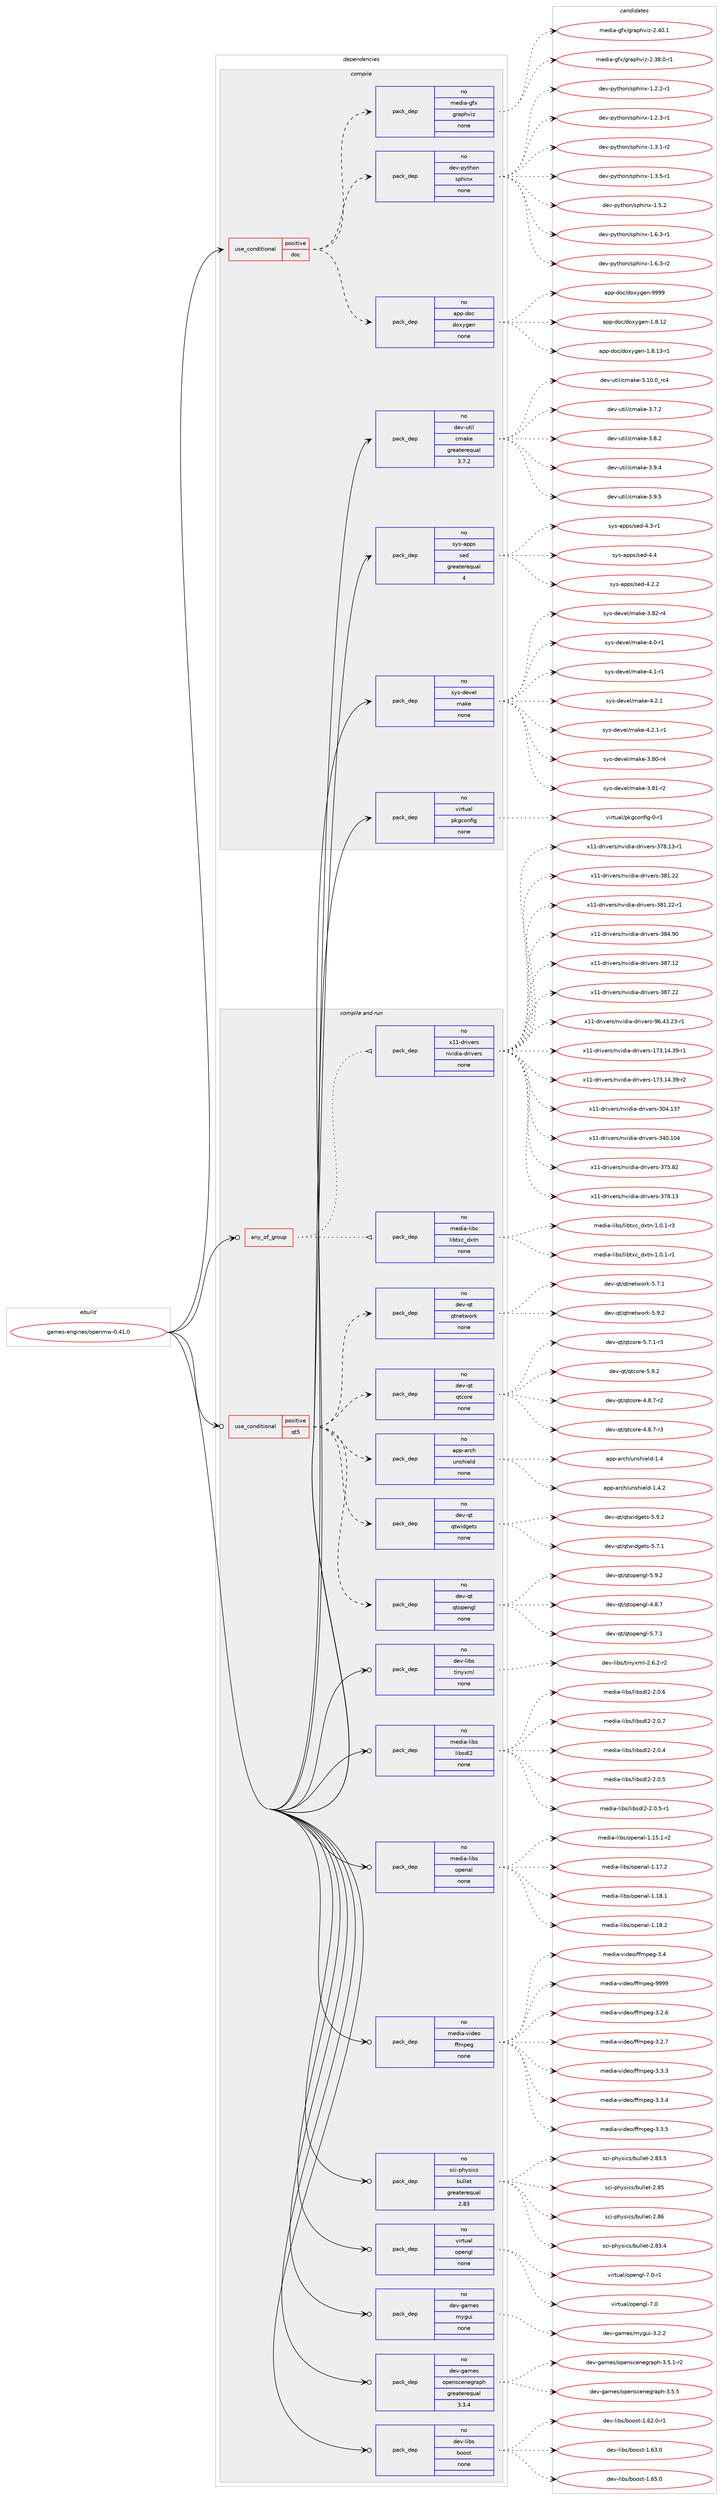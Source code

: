 digraph prolog {

# *************
# Graph options
# *************

newrank=true;
concentrate=true;
compound=true;
graph [rankdir=LR,fontname=Helvetica,fontsize=10,ranksep=1.5];#, ranksep=2.5, nodesep=0.2];
edge  [arrowhead=vee];
node  [fontname=Helvetica,fontsize=10];

# **********
# The ebuild
# **********

subgraph cluster_leftcol {
color=gray;
rank=same;
label=<<i>ebuild</i>>;
id [label="games-engines/openmw-0.41.0", color=red, width=4, href="../games-engines/openmw-0.41.0.svg"];
}

# ****************
# The dependencies
# ****************

subgraph cluster_midcol {
color=gray;
label=<<i>dependencies</i>>;
subgraph cluster_compile {
fillcolor="#eeeeee";
style=filled;
label=<<i>compile</i>>;
subgraph cond80165 {
dependency297575 [label=<<TABLE BORDER="0" CELLBORDER="1" CELLSPACING="0" CELLPADDING="4"><TR><TD ROWSPAN="3" CELLPADDING="10">use_conditional</TD></TR><TR><TD>positive</TD></TR><TR><TD>doc</TD></TR></TABLE>>, shape=none, color=red];
subgraph pack212924 {
dependency297576 [label=<<TABLE BORDER="0" CELLBORDER="1" CELLSPACING="0" CELLPADDING="4" WIDTH="220"><TR><TD ROWSPAN="6" CELLPADDING="30">pack_dep</TD></TR><TR><TD WIDTH="110">no</TD></TR><TR><TD>app-doc</TD></TR><TR><TD>doxygen</TD></TR><TR><TD>none</TD></TR><TR><TD></TD></TR></TABLE>>, shape=none, color=blue];
}
dependency297575:e -> dependency297576:w [weight=20,style="dashed",arrowhead="vee"];
subgraph pack212925 {
dependency297577 [label=<<TABLE BORDER="0" CELLBORDER="1" CELLSPACING="0" CELLPADDING="4" WIDTH="220"><TR><TD ROWSPAN="6" CELLPADDING="30">pack_dep</TD></TR><TR><TD WIDTH="110">no</TD></TR><TR><TD>dev-python</TD></TR><TR><TD>sphinx</TD></TR><TR><TD>none</TD></TR><TR><TD></TD></TR></TABLE>>, shape=none, color=blue];
}
dependency297575:e -> dependency297577:w [weight=20,style="dashed",arrowhead="vee"];
subgraph pack212926 {
dependency297578 [label=<<TABLE BORDER="0" CELLBORDER="1" CELLSPACING="0" CELLPADDING="4" WIDTH="220"><TR><TD ROWSPAN="6" CELLPADDING="30">pack_dep</TD></TR><TR><TD WIDTH="110">no</TD></TR><TR><TD>media-gfx</TD></TR><TR><TD>graphviz</TD></TR><TR><TD>none</TD></TR><TR><TD></TD></TR></TABLE>>, shape=none, color=blue];
}
dependency297575:e -> dependency297578:w [weight=20,style="dashed",arrowhead="vee"];
}
id:e -> dependency297575:w [weight=20,style="solid",arrowhead="vee"];
subgraph pack212927 {
dependency297579 [label=<<TABLE BORDER="0" CELLBORDER="1" CELLSPACING="0" CELLPADDING="4" WIDTH="220"><TR><TD ROWSPAN="6" CELLPADDING="30">pack_dep</TD></TR><TR><TD WIDTH="110">no</TD></TR><TR><TD>dev-util</TD></TR><TR><TD>cmake</TD></TR><TR><TD>greaterequal</TD></TR><TR><TD>3.7.2</TD></TR></TABLE>>, shape=none, color=blue];
}
id:e -> dependency297579:w [weight=20,style="solid",arrowhead="vee"];
subgraph pack212928 {
dependency297580 [label=<<TABLE BORDER="0" CELLBORDER="1" CELLSPACING="0" CELLPADDING="4" WIDTH="220"><TR><TD ROWSPAN="6" CELLPADDING="30">pack_dep</TD></TR><TR><TD WIDTH="110">no</TD></TR><TR><TD>sys-apps</TD></TR><TR><TD>sed</TD></TR><TR><TD>greaterequal</TD></TR><TR><TD>4</TD></TR></TABLE>>, shape=none, color=blue];
}
id:e -> dependency297580:w [weight=20,style="solid",arrowhead="vee"];
subgraph pack212929 {
dependency297581 [label=<<TABLE BORDER="0" CELLBORDER="1" CELLSPACING="0" CELLPADDING="4" WIDTH="220"><TR><TD ROWSPAN="6" CELLPADDING="30">pack_dep</TD></TR><TR><TD WIDTH="110">no</TD></TR><TR><TD>sys-devel</TD></TR><TR><TD>make</TD></TR><TR><TD>none</TD></TR><TR><TD></TD></TR></TABLE>>, shape=none, color=blue];
}
id:e -> dependency297581:w [weight=20,style="solid",arrowhead="vee"];
subgraph pack212930 {
dependency297582 [label=<<TABLE BORDER="0" CELLBORDER="1" CELLSPACING="0" CELLPADDING="4" WIDTH="220"><TR><TD ROWSPAN="6" CELLPADDING="30">pack_dep</TD></TR><TR><TD WIDTH="110">no</TD></TR><TR><TD>virtual</TD></TR><TR><TD>pkgconfig</TD></TR><TR><TD>none</TD></TR><TR><TD></TD></TR></TABLE>>, shape=none, color=blue];
}
id:e -> dependency297582:w [weight=20,style="solid",arrowhead="vee"];
}
subgraph cluster_compileandrun {
fillcolor="#eeeeee";
style=filled;
label=<<i>compile and run</i>>;
subgraph any4433 {
dependency297583 [label=<<TABLE BORDER="0" CELLBORDER="1" CELLSPACING="0" CELLPADDING="4"><TR><TD CELLPADDING="10">any_of_group</TD></TR></TABLE>>, shape=none, color=red];subgraph pack212931 {
dependency297584 [label=<<TABLE BORDER="0" CELLBORDER="1" CELLSPACING="0" CELLPADDING="4" WIDTH="220"><TR><TD ROWSPAN="6" CELLPADDING="30">pack_dep</TD></TR><TR><TD WIDTH="110">no</TD></TR><TR><TD>media-libs</TD></TR><TR><TD>libtxc_dxtn</TD></TR><TR><TD>none</TD></TR><TR><TD></TD></TR></TABLE>>, shape=none, color=blue];
}
dependency297583:e -> dependency297584:w [weight=20,style="dotted",arrowhead="oinv"];
subgraph pack212932 {
dependency297585 [label=<<TABLE BORDER="0" CELLBORDER="1" CELLSPACING="0" CELLPADDING="4" WIDTH="220"><TR><TD ROWSPAN="6" CELLPADDING="30">pack_dep</TD></TR><TR><TD WIDTH="110">no</TD></TR><TR><TD>x11-drivers</TD></TR><TR><TD>nvidia-drivers</TD></TR><TR><TD>none</TD></TR><TR><TD></TD></TR></TABLE>>, shape=none, color=blue];
}
dependency297583:e -> dependency297585:w [weight=20,style="dotted",arrowhead="oinv"];
}
id:e -> dependency297583:w [weight=20,style="solid",arrowhead="odotvee"];
subgraph cond80166 {
dependency297586 [label=<<TABLE BORDER="0" CELLBORDER="1" CELLSPACING="0" CELLPADDING="4"><TR><TD ROWSPAN="3" CELLPADDING="10">use_conditional</TD></TR><TR><TD>positive</TD></TR><TR><TD>qt5</TD></TR></TABLE>>, shape=none, color=red];
subgraph pack212933 {
dependency297587 [label=<<TABLE BORDER="0" CELLBORDER="1" CELLSPACING="0" CELLPADDING="4" WIDTH="220"><TR><TD ROWSPAN="6" CELLPADDING="30">pack_dep</TD></TR><TR><TD WIDTH="110">no</TD></TR><TR><TD>app-arch</TD></TR><TR><TD>unshield</TD></TR><TR><TD>none</TD></TR><TR><TD></TD></TR></TABLE>>, shape=none, color=blue];
}
dependency297586:e -> dependency297587:w [weight=20,style="dashed",arrowhead="vee"];
subgraph pack212934 {
dependency297588 [label=<<TABLE BORDER="0" CELLBORDER="1" CELLSPACING="0" CELLPADDING="4" WIDTH="220"><TR><TD ROWSPAN="6" CELLPADDING="30">pack_dep</TD></TR><TR><TD WIDTH="110">no</TD></TR><TR><TD>dev-qt</TD></TR><TR><TD>qtcore</TD></TR><TR><TD>none</TD></TR><TR><TD></TD></TR></TABLE>>, shape=none, color=blue];
}
dependency297586:e -> dependency297588:w [weight=20,style="dashed",arrowhead="vee"];
subgraph pack212935 {
dependency297589 [label=<<TABLE BORDER="0" CELLBORDER="1" CELLSPACING="0" CELLPADDING="4" WIDTH="220"><TR><TD ROWSPAN="6" CELLPADDING="30">pack_dep</TD></TR><TR><TD WIDTH="110">no</TD></TR><TR><TD>dev-qt</TD></TR><TR><TD>qtnetwork</TD></TR><TR><TD>none</TD></TR><TR><TD></TD></TR></TABLE>>, shape=none, color=blue];
}
dependency297586:e -> dependency297589:w [weight=20,style="dashed",arrowhead="vee"];
subgraph pack212936 {
dependency297590 [label=<<TABLE BORDER="0" CELLBORDER="1" CELLSPACING="0" CELLPADDING="4" WIDTH="220"><TR><TD ROWSPAN="6" CELLPADDING="30">pack_dep</TD></TR><TR><TD WIDTH="110">no</TD></TR><TR><TD>dev-qt</TD></TR><TR><TD>qtopengl</TD></TR><TR><TD>none</TD></TR><TR><TD></TD></TR></TABLE>>, shape=none, color=blue];
}
dependency297586:e -> dependency297590:w [weight=20,style="dashed",arrowhead="vee"];
subgraph pack212937 {
dependency297591 [label=<<TABLE BORDER="0" CELLBORDER="1" CELLSPACING="0" CELLPADDING="4" WIDTH="220"><TR><TD ROWSPAN="6" CELLPADDING="30">pack_dep</TD></TR><TR><TD WIDTH="110">no</TD></TR><TR><TD>dev-qt</TD></TR><TR><TD>qtwidgets</TD></TR><TR><TD>none</TD></TR><TR><TD></TD></TR></TABLE>>, shape=none, color=blue];
}
dependency297586:e -> dependency297591:w [weight=20,style="dashed",arrowhead="vee"];
}
id:e -> dependency297586:w [weight=20,style="solid",arrowhead="odotvee"];
subgraph pack212938 {
dependency297592 [label=<<TABLE BORDER="0" CELLBORDER="1" CELLSPACING="0" CELLPADDING="4" WIDTH="220"><TR><TD ROWSPAN="6" CELLPADDING="30">pack_dep</TD></TR><TR><TD WIDTH="110">no</TD></TR><TR><TD>dev-games</TD></TR><TR><TD>mygui</TD></TR><TR><TD>none</TD></TR><TR><TD></TD></TR></TABLE>>, shape=none, color=blue];
}
id:e -> dependency297592:w [weight=20,style="solid",arrowhead="odotvee"];
subgraph pack212939 {
dependency297593 [label=<<TABLE BORDER="0" CELLBORDER="1" CELLSPACING="0" CELLPADDING="4" WIDTH="220"><TR><TD ROWSPAN="6" CELLPADDING="30">pack_dep</TD></TR><TR><TD WIDTH="110">no</TD></TR><TR><TD>dev-games</TD></TR><TR><TD>openscenegraph</TD></TR><TR><TD>greaterequal</TD></TR><TR><TD>3.3.4</TD></TR></TABLE>>, shape=none, color=blue];
}
id:e -> dependency297593:w [weight=20,style="solid",arrowhead="odotvee"];
subgraph pack212940 {
dependency297594 [label=<<TABLE BORDER="0" CELLBORDER="1" CELLSPACING="0" CELLPADDING="4" WIDTH="220"><TR><TD ROWSPAN="6" CELLPADDING="30">pack_dep</TD></TR><TR><TD WIDTH="110">no</TD></TR><TR><TD>dev-libs</TD></TR><TR><TD>boost</TD></TR><TR><TD>none</TD></TR><TR><TD></TD></TR></TABLE>>, shape=none, color=blue];
}
id:e -> dependency297594:w [weight=20,style="solid",arrowhead="odotvee"];
subgraph pack212941 {
dependency297595 [label=<<TABLE BORDER="0" CELLBORDER="1" CELLSPACING="0" CELLPADDING="4" WIDTH="220"><TR><TD ROWSPAN="6" CELLPADDING="30">pack_dep</TD></TR><TR><TD WIDTH="110">no</TD></TR><TR><TD>dev-libs</TD></TR><TR><TD>tinyxml</TD></TR><TR><TD>none</TD></TR><TR><TD></TD></TR></TABLE>>, shape=none, color=blue];
}
id:e -> dependency297595:w [weight=20,style="solid",arrowhead="odotvee"];
subgraph pack212942 {
dependency297596 [label=<<TABLE BORDER="0" CELLBORDER="1" CELLSPACING="0" CELLPADDING="4" WIDTH="220"><TR><TD ROWSPAN="6" CELLPADDING="30">pack_dep</TD></TR><TR><TD WIDTH="110">no</TD></TR><TR><TD>media-libs</TD></TR><TR><TD>libsdl2</TD></TR><TR><TD>none</TD></TR><TR><TD></TD></TR></TABLE>>, shape=none, color=blue];
}
id:e -> dependency297596:w [weight=20,style="solid",arrowhead="odotvee"];
subgraph pack212943 {
dependency297597 [label=<<TABLE BORDER="0" CELLBORDER="1" CELLSPACING="0" CELLPADDING="4" WIDTH="220"><TR><TD ROWSPAN="6" CELLPADDING="30">pack_dep</TD></TR><TR><TD WIDTH="110">no</TD></TR><TR><TD>media-libs</TD></TR><TR><TD>openal</TD></TR><TR><TD>none</TD></TR><TR><TD></TD></TR></TABLE>>, shape=none, color=blue];
}
id:e -> dependency297597:w [weight=20,style="solid",arrowhead="odotvee"];
subgraph pack212944 {
dependency297598 [label=<<TABLE BORDER="0" CELLBORDER="1" CELLSPACING="0" CELLPADDING="4" WIDTH="220"><TR><TD ROWSPAN="6" CELLPADDING="30">pack_dep</TD></TR><TR><TD WIDTH="110">no</TD></TR><TR><TD>media-video</TD></TR><TR><TD>ffmpeg</TD></TR><TR><TD>none</TD></TR><TR><TD></TD></TR></TABLE>>, shape=none, color=blue];
}
id:e -> dependency297598:w [weight=20,style="solid",arrowhead="odotvee"];
subgraph pack212945 {
dependency297599 [label=<<TABLE BORDER="0" CELLBORDER="1" CELLSPACING="0" CELLPADDING="4" WIDTH="220"><TR><TD ROWSPAN="6" CELLPADDING="30">pack_dep</TD></TR><TR><TD WIDTH="110">no</TD></TR><TR><TD>sci-physics</TD></TR><TR><TD>bullet</TD></TR><TR><TD>greaterequal</TD></TR><TR><TD>2.83</TD></TR></TABLE>>, shape=none, color=blue];
}
id:e -> dependency297599:w [weight=20,style="solid",arrowhead="odotvee"];
subgraph pack212946 {
dependency297600 [label=<<TABLE BORDER="0" CELLBORDER="1" CELLSPACING="0" CELLPADDING="4" WIDTH="220"><TR><TD ROWSPAN="6" CELLPADDING="30">pack_dep</TD></TR><TR><TD WIDTH="110">no</TD></TR><TR><TD>virtual</TD></TR><TR><TD>opengl</TD></TR><TR><TD>none</TD></TR><TR><TD></TD></TR></TABLE>>, shape=none, color=blue];
}
id:e -> dependency297600:w [weight=20,style="solid",arrowhead="odotvee"];
}
subgraph cluster_run {
fillcolor="#eeeeee";
style=filled;
label=<<i>run</i>>;
}
}

# **************
# The candidates
# **************

subgraph cluster_choices {
rank=same;
color=gray;
label=<<i>candidates</i>>;

subgraph choice212924 {
color=black;
nodesep=1;
choice9711211245100111994710011112012110310111045494656464950 [label="app-doc/doxygen-1.8.12", color=red, width=4,href="../app-doc/doxygen-1.8.12.svg"];
choice97112112451001119947100111120121103101110454946564649514511449 [label="app-doc/doxygen-1.8.13-r1", color=red, width=4,href="../app-doc/doxygen-1.8.13-r1.svg"];
choice971121124510011199471001111201211031011104557575757 [label="app-doc/doxygen-9999", color=red, width=4,href="../app-doc/doxygen-9999.svg"];
dependency297576:e -> choice9711211245100111994710011112012110310111045494656464950:w [style=dotted,weight="100"];
dependency297576:e -> choice97112112451001119947100111120121103101110454946564649514511449:w [style=dotted,weight="100"];
dependency297576:e -> choice971121124510011199471001111201211031011104557575757:w [style=dotted,weight="100"];
}
subgraph choice212925 {
color=black;
nodesep=1;
choice10010111845112121116104111110471151121041051101204549465046504511449 [label="dev-python/sphinx-1.2.2-r1", color=red, width=4,href="../dev-python/sphinx-1.2.2-r1.svg"];
choice10010111845112121116104111110471151121041051101204549465046514511449 [label="dev-python/sphinx-1.2.3-r1", color=red, width=4,href="../dev-python/sphinx-1.2.3-r1.svg"];
choice10010111845112121116104111110471151121041051101204549465146494511450 [label="dev-python/sphinx-1.3.1-r2", color=red, width=4,href="../dev-python/sphinx-1.3.1-r2.svg"];
choice10010111845112121116104111110471151121041051101204549465146534511449 [label="dev-python/sphinx-1.3.5-r1", color=red, width=4,href="../dev-python/sphinx-1.3.5-r1.svg"];
choice1001011184511212111610411111047115112104105110120454946534650 [label="dev-python/sphinx-1.5.2", color=red, width=4,href="../dev-python/sphinx-1.5.2.svg"];
choice10010111845112121116104111110471151121041051101204549465446514511449 [label="dev-python/sphinx-1.6.3-r1", color=red, width=4,href="../dev-python/sphinx-1.6.3-r1.svg"];
choice10010111845112121116104111110471151121041051101204549465446514511450 [label="dev-python/sphinx-1.6.3-r2", color=red, width=4,href="../dev-python/sphinx-1.6.3-r2.svg"];
dependency297577:e -> choice10010111845112121116104111110471151121041051101204549465046504511449:w [style=dotted,weight="100"];
dependency297577:e -> choice10010111845112121116104111110471151121041051101204549465046514511449:w [style=dotted,weight="100"];
dependency297577:e -> choice10010111845112121116104111110471151121041051101204549465146494511450:w [style=dotted,weight="100"];
dependency297577:e -> choice10010111845112121116104111110471151121041051101204549465146534511449:w [style=dotted,weight="100"];
dependency297577:e -> choice1001011184511212111610411111047115112104105110120454946534650:w [style=dotted,weight="100"];
dependency297577:e -> choice10010111845112121116104111110471151121041051101204549465446514511449:w [style=dotted,weight="100"];
dependency297577:e -> choice10010111845112121116104111110471151121041051101204549465446514511450:w [style=dotted,weight="100"];
}
subgraph choice212926 {
color=black;
nodesep=1;
choice10910110010597451031021204710311497112104118105122455046515646484511449 [label="media-gfx/graphviz-2.38.0-r1", color=red, width=4,href="../media-gfx/graphviz-2.38.0-r1.svg"];
choice1091011001059745103102120471031149711210411810512245504652484649 [label="media-gfx/graphviz-2.40.1", color=red, width=4,href="../media-gfx/graphviz-2.40.1.svg"];
dependency297578:e -> choice10910110010597451031021204710311497112104118105122455046515646484511449:w [style=dotted,weight="100"];
dependency297578:e -> choice1091011001059745103102120471031149711210411810512245504652484649:w [style=dotted,weight="100"];
}
subgraph choice212927 {
color=black;
nodesep=1;
choice1001011184511711610510847991099710710145514649484648951149952 [label="dev-util/cmake-3.10.0_rc4", color=red, width=4,href="../dev-util/cmake-3.10.0_rc4.svg"];
choice10010111845117116105108479910997107101455146554650 [label="dev-util/cmake-3.7.2", color=red, width=4,href="../dev-util/cmake-3.7.2.svg"];
choice10010111845117116105108479910997107101455146564650 [label="dev-util/cmake-3.8.2", color=red, width=4,href="../dev-util/cmake-3.8.2.svg"];
choice10010111845117116105108479910997107101455146574652 [label="dev-util/cmake-3.9.4", color=red, width=4,href="../dev-util/cmake-3.9.4.svg"];
choice10010111845117116105108479910997107101455146574653 [label="dev-util/cmake-3.9.5", color=red, width=4,href="../dev-util/cmake-3.9.5.svg"];
dependency297579:e -> choice1001011184511711610510847991099710710145514649484648951149952:w [style=dotted,weight="100"];
dependency297579:e -> choice10010111845117116105108479910997107101455146554650:w [style=dotted,weight="100"];
dependency297579:e -> choice10010111845117116105108479910997107101455146564650:w [style=dotted,weight="100"];
dependency297579:e -> choice10010111845117116105108479910997107101455146574652:w [style=dotted,weight="100"];
dependency297579:e -> choice10010111845117116105108479910997107101455146574653:w [style=dotted,weight="100"];
}
subgraph choice212928 {
color=black;
nodesep=1;
choice115121115459711211211547115101100455246504650 [label="sys-apps/sed-4.2.2", color=red, width=4,href="../sys-apps/sed-4.2.2.svg"];
choice115121115459711211211547115101100455246514511449 [label="sys-apps/sed-4.3-r1", color=red, width=4,href="../sys-apps/sed-4.3-r1.svg"];
choice11512111545971121121154711510110045524652 [label="sys-apps/sed-4.4", color=red, width=4,href="../sys-apps/sed-4.4.svg"];
dependency297580:e -> choice115121115459711211211547115101100455246504650:w [style=dotted,weight="100"];
dependency297580:e -> choice115121115459711211211547115101100455246514511449:w [style=dotted,weight="100"];
dependency297580:e -> choice11512111545971121121154711510110045524652:w [style=dotted,weight="100"];
}
subgraph choice212929 {
color=black;
nodesep=1;
choice11512111545100101118101108471099710710145514656484511452 [label="sys-devel/make-3.80-r4", color=red, width=4,href="../sys-devel/make-3.80-r4.svg"];
choice11512111545100101118101108471099710710145514656494511450 [label="sys-devel/make-3.81-r2", color=red, width=4,href="../sys-devel/make-3.81-r2.svg"];
choice11512111545100101118101108471099710710145514656504511452 [label="sys-devel/make-3.82-r4", color=red, width=4,href="../sys-devel/make-3.82-r4.svg"];
choice115121115451001011181011084710997107101455246484511449 [label="sys-devel/make-4.0-r1", color=red, width=4,href="../sys-devel/make-4.0-r1.svg"];
choice115121115451001011181011084710997107101455246494511449 [label="sys-devel/make-4.1-r1", color=red, width=4,href="../sys-devel/make-4.1-r1.svg"];
choice115121115451001011181011084710997107101455246504649 [label="sys-devel/make-4.2.1", color=red, width=4,href="../sys-devel/make-4.2.1.svg"];
choice1151211154510010111810110847109971071014552465046494511449 [label="sys-devel/make-4.2.1-r1", color=red, width=4,href="../sys-devel/make-4.2.1-r1.svg"];
dependency297581:e -> choice11512111545100101118101108471099710710145514656484511452:w [style=dotted,weight="100"];
dependency297581:e -> choice11512111545100101118101108471099710710145514656494511450:w [style=dotted,weight="100"];
dependency297581:e -> choice11512111545100101118101108471099710710145514656504511452:w [style=dotted,weight="100"];
dependency297581:e -> choice115121115451001011181011084710997107101455246484511449:w [style=dotted,weight="100"];
dependency297581:e -> choice115121115451001011181011084710997107101455246494511449:w [style=dotted,weight="100"];
dependency297581:e -> choice115121115451001011181011084710997107101455246504649:w [style=dotted,weight="100"];
dependency297581:e -> choice1151211154510010111810110847109971071014552465046494511449:w [style=dotted,weight="100"];
}
subgraph choice212930 {
color=black;
nodesep=1;
choice11810511411611797108471121071039911111010210510345484511449 [label="virtual/pkgconfig-0-r1", color=red, width=4,href="../virtual/pkgconfig-0-r1.svg"];
dependency297582:e -> choice11810511411611797108471121071039911111010210510345484511449:w [style=dotted,weight="100"];
}
subgraph choice212931 {
color=black;
nodesep=1;
choice109101100105974510810598115471081059811612099951001201161104549464846494511449 [label="media-libs/libtxc_dxtn-1.0.1-r1", color=red, width=4,href="../media-libs/libtxc_dxtn-1.0.1-r1.svg"];
choice109101100105974510810598115471081059811612099951001201161104549464846494511451 [label="media-libs/libtxc_dxtn-1.0.1-r3", color=red, width=4,href="../media-libs/libtxc_dxtn-1.0.1-r3.svg"];
dependency297584:e -> choice109101100105974510810598115471081059811612099951001201161104549464846494511449:w [style=dotted,weight="100"];
dependency297584:e -> choice109101100105974510810598115471081059811612099951001201161104549464846494511451:w [style=dotted,weight="100"];
}
subgraph choice212932 {
color=black;
nodesep=1;
choice120494945100114105118101114115471101181051001059745100114105118101114115454955514649524651574511449 [label="x11-drivers/nvidia-drivers-173.14.39-r1", color=red, width=4,href="../x11-drivers/nvidia-drivers-173.14.39-r1.svg"];
choice120494945100114105118101114115471101181051001059745100114105118101114115454955514649524651574511450 [label="x11-drivers/nvidia-drivers-173.14.39-r2", color=red, width=4,href="../x11-drivers/nvidia-drivers-173.14.39-r2.svg"];
choice1204949451001141051181011141154711011810510010597451001141051181011141154551485246495155 [label="x11-drivers/nvidia-drivers-304.137", color=red, width=4,href="../x11-drivers/nvidia-drivers-304.137.svg"];
choice1204949451001141051181011141154711011810510010597451001141051181011141154551524846494852 [label="x11-drivers/nvidia-drivers-340.104", color=red, width=4,href="../x11-drivers/nvidia-drivers-340.104.svg"];
choice12049494510011410511810111411547110118105100105974510011410511810111411545515553465650 [label="x11-drivers/nvidia-drivers-375.82", color=red, width=4,href="../x11-drivers/nvidia-drivers-375.82.svg"];
choice12049494510011410511810111411547110118105100105974510011410511810111411545515556464951 [label="x11-drivers/nvidia-drivers-378.13", color=red, width=4,href="../x11-drivers/nvidia-drivers-378.13.svg"];
choice120494945100114105118101114115471101181051001059745100114105118101114115455155564649514511449 [label="x11-drivers/nvidia-drivers-378.13-r1", color=red, width=4,href="../x11-drivers/nvidia-drivers-378.13-r1.svg"];
choice12049494510011410511810111411547110118105100105974510011410511810111411545515649465050 [label="x11-drivers/nvidia-drivers-381.22", color=red, width=4,href="../x11-drivers/nvidia-drivers-381.22.svg"];
choice120494945100114105118101114115471101181051001059745100114105118101114115455156494650504511449 [label="x11-drivers/nvidia-drivers-381.22-r1", color=red, width=4,href="../x11-drivers/nvidia-drivers-381.22-r1.svg"];
choice12049494510011410511810111411547110118105100105974510011410511810111411545515652465748 [label="x11-drivers/nvidia-drivers-384.90", color=red, width=4,href="../x11-drivers/nvidia-drivers-384.90.svg"];
choice12049494510011410511810111411547110118105100105974510011410511810111411545515655464950 [label="x11-drivers/nvidia-drivers-387.12", color=red, width=4,href="../x11-drivers/nvidia-drivers-387.12.svg"];
choice12049494510011410511810111411547110118105100105974510011410511810111411545515655465050 [label="x11-drivers/nvidia-drivers-387.22", color=red, width=4,href="../x11-drivers/nvidia-drivers-387.22.svg"];
choice1204949451001141051181011141154711011810510010597451001141051181011141154557544652514650514511449 [label="x11-drivers/nvidia-drivers-96.43.23-r1", color=red, width=4,href="../x11-drivers/nvidia-drivers-96.43.23-r1.svg"];
dependency297585:e -> choice120494945100114105118101114115471101181051001059745100114105118101114115454955514649524651574511449:w [style=dotted,weight="100"];
dependency297585:e -> choice120494945100114105118101114115471101181051001059745100114105118101114115454955514649524651574511450:w [style=dotted,weight="100"];
dependency297585:e -> choice1204949451001141051181011141154711011810510010597451001141051181011141154551485246495155:w [style=dotted,weight="100"];
dependency297585:e -> choice1204949451001141051181011141154711011810510010597451001141051181011141154551524846494852:w [style=dotted,weight="100"];
dependency297585:e -> choice12049494510011410511810111411547110118105100105974510011410511810111411545515553465650:w [style=dotted,weight="100"];
dependency297585:e -> choice12049494510011410511810111411547110118105100105974510011410511810111411545515556464951:w [style=dotted,weight="100"];
dependency297585:e -> choice120494945100114105118101114115471101181051001059745100114105118101114115455155564649514511449:w [style=dotted,weight="100"];
dependency297585:e -> choice12049494510011410511810111411547110118105100105974510011410511810111411545515649465050:w [style=dotted,weight="100"];
dependency297585:e -> choice120494945100114105118101114115471101181051001059745100114105118101114115455156494650504511449:w [style=dotted,weight="100"];
dependency297585:e -> choice12049494510011410511810111411547110118105100105974510011410511810111411545515652465748:w [style=dotted,weight="100"];
dependency297585:e -> choice12049494510011410511810111411547110118105100105974510011410511810111411545515655464950:w [style=dotted,weight="100"];
dependency297585:e -> choice12049494510011410511810111411547110118105100105974510011410511810111411545515655465050:w [style=dotted,weight="100"];
dependency297585:e -> choice1204949451001141051181011141154711011810510010597451001141051181011141154557544652514650514511449:w [style=dotted,weight="100"];
}
subgraph choice212933 {
color=black;
nodesep=1;
choice971121124597114991044711711011510410510110810045494652 [label="app-arch/unshield-1.4", color=red, width=4,href="../app-arch/unshield-1.4.svg"];
choice9711211245971149910447117110115104105101108100454946524650 [label="app-arch/unshield-1.4.2", color=red, width=4,href="../app-arch/unshield-1.4.2.svg"];
dependency297587:e -> choice971121124597114991044711711011510410510110810045494652:w [style=dotted,weight="100"];
dependency297587:e -> choice9711211245971149910447117110115104105101108100454946524650:w [style=dotted,weight="100"];
}
subgraph choice212934 {
color=black;
nodesep=1;
choice1001011184511311647113116991111141014552465646554511450 [label="dev-qt/qtcore-4.8.7-r2", color=red, width=4,href="../dev-qt/qtcore-4.8.7-r2.svg"];
choice1001011184511311647113116991111141014552465646554511451 [label="dev-qt/qtcore-4.8.7-r3", color=red, width=4,href="../dev-qt/qtcore-4.8.7-r3.svg"];
choice1001011184511311647113116991111141014553465546494511451 [label="dev-qt/qtcore-5.7.1-r3", color=red, width=4,href="../dev-qt/qtcore-5.7.1-r3.svg"];
choice100101118451131164711311699111114101455346574650 [label="dev-qt/qtcore-5.9.2", color=red, width=4,href="../dev-qt/qtcore-5.9.2.svg"];
dependency297588:e -> choice1001011184511311647113116991111141014552465646554511450:w [style=dotted,weight="100"];
dependency297588:e -> choice1001011184511311647113116991111141014552465646554511451:w [style=dotted,weight="100"];
dependency297588:e -> choice1001011184511311647113116991111141014553465546494511451:w [style=dotted,weight="100"];
dependency297588:e -> choice100101118451131164711311699111114101455346574650:w [style=dotted,weight="100"];
}
subgraph choice212935 {
color=black;
nodesep=1;
choice1001011184511311647113116110101116119111114107455346554649 [label="dev-qt/qtnetwork-5.7.1", color=red, width=4,href="../dev-qt/qtnetwork-5.7.1.svg"];
choice1001011184511311647113116110101116119111114107455346574650 [label="dev-qt/qtnetwork-5.9.2", color=red, width=4,href="../dev-qt/qtnetwork-5.9.2.svg"];
dependency297589:e -> choice1001011184511311647113116110101116119111114107455346554649:w [style=dotted,weight="100"];
dependency297589:e -> choice1001011184511311647113116110101116119111114107455346574650:w [style=dotted,weight="100"];
}
subgraph choice212936 {
color=black;
nodesep=1;
choice1001011184511311647113116111112101110103108455246564655 [label="dev-qt/qtopengl-4.8.7", color=red, width=4,href="../dev-qt/qtopengl-4.8.7.svg"];
choice1001011184511311647113116111112101110103108455346554649 [label="dev-qt/qtopengl-5.7.1", color=red, width=4,href="../dev-qt/qtopengl-5.7.1.svg"];
choice1001011184511311647113116111112101110103108455346574650 [label="dev-qt/qtopengl-5.9.2", color=red, width=4,href="../dev-qt/qtopengl-5.9.2.svg"];
dependency297590:e -> choice1001011184511311647113116111112101110103108455246564655:w [style=dotted,weight="100"];
dependency297590:e -> choice1001011184511311647113116111112101110103108455346554649:w [style=dotted,weight="100"];
dependency297590:e -> choice1001011184511311647113116111112101110103108455346574650:w [style=dotted,weight="100"];
}
subgraph choice212937 {
color=black;
nodesep=1;
choice1001011184511311647113116119105100103101116115455346554649 [label="dev-qt/qtwidgets-5.7.1", color=red, width=4,href="../dev-qt/qtwidgets-5.7.1.svg"];
choice1001011184511311647113116119105100103101116115455346574650 [label="dev-qt/qtwidgets-5.9.2", color=red, width=4,href="../dev-qt/qtwidgets-5.9.2.svg"];
dependency297591:e -> choice1001011184511311647113116119105100103101116115455346554649:w [style=dotted,weight="100"];
dependency297591:e -> choice1001011184511311647113116119105100103101116115455346574650:w [style=dotted,weight="100"];
}
subgraph choice212938 {
color=black;
nodesep=1;
choice100101118451039710910111547109121103117105455146504650 [label="dev-games/mygui-3.2.2", color=red, width=4,href="../dev-games/mygui-3.2.2.svg"];
dependency297592:e -> choice100101118451039710910111547109121103117105455146504650:w [style=dotted,weight="100"];
}
subgraph choice212939 {
color=black;
nodesep=1;
choice10010111845103971091011154711111210111011599101110101103114971121044551465346494511450 [label="dev-games/openscenegraph-3.5.1-r2", color=red, width=4,href="../dev-games/openscenegraph-3.5.1-r2.svg"];
choice1001011184510397109101115471111121011101159910111010110311497112104455146534653 [label="dev-games/openscenegraph-3.5.5", color=red, width=4,href="../dev-games/openscenegraph-3.5.5.svg"];
dependency297593:e -> choice10010111845103971091011154711111210111011599101110101103114971121044551465346494511450:w [style=dotted,weight="100"];
dependency297593:e -> choice1001011184510397109101115471111121011101159910111010110311497112104455146534653:w [style=dotted,weight="100"];
}
subgraph choice212940 {
color=black;
nodesep=1;
choice10010111845108105981154798111111115116454946545046484511449 [label="dev-libs/boost-1.62.0-r1", color=red, width=4,href="../dev-libs/boost-1.62.0-r1.svg"];
choice1001011184510810598115479811111111511645494654514648 [label="dev-libs/boost-1.63.0", color=red, width=4,href="../dev-libs/boost-1.63.0.svg"];
choice1001011184510810598115479811111111511645494654534648 [label="dev-libs/boost-1.65.0", color=red, width=4,href="../dev-libs/boost-1.65.0.svg"];
dependency297594:e -> choice10010111845108105981154798111111115116454946545046484511449:w [style=dotted,weight="100"];
dependency297594:e -> choice1001011184510810598115479811111111511645494654514648:w [style=dotted,weight="100"];
dependency297594:e -> choice1001011184510810598115479811111111511645494654534648:w [style=dotted,weight="100"];
}
subgraph choice212941 {
color=black;
nodesep=1;
choice1001011184510810598115471161051101211201091084550465446504511450 [label="dev-libs/tinyxml-2.6.2-r2", color=red, width=4,href="../dev-libs/tinyxml-2.6.2-r2.svg"];
dependency297595:e -> choice1001011184510810598115471161051101211201091084550465446504511450:w [style=dotted,weight="100"];
}
subgraph choice212942 {
color=black;
nodesep=1;
choice109101100105974510810598115471081059811510010850455046484652 [label="media-libs/libsdl2-2.0.4", color=red, width=4,href="../media-libs/libsdl2-2.0.4.svg"];
choice109101100105974510810598115471081059811510010850455046484653 [label="media-libs/libsdl2-2.0.5", color=red, width=4,href="../media-libs/libsdl2-2.0.5.svg"];
choice1091011001059745108105981154710810598115100108504550464846534511449 [label="media-libs/libsdl2-2.0.5-r1", color=red, width=4,href="../media-libs/libsdl2-2.0.5-r1.svg"];
choice109101100105974510810598115471081059811510010850455046484654 [label="media-libs/libsdl2-2.0.6", color=red, width=4,href="../media-libs/libsdl2-2.0.6.svg"];
choice109101100105974510810598115471081059811510010850455046484655 [label="media-libs/libsdl2-2.0.7", color=red, width=4,href="../media-libs/libsdl2-2.0.7.svg"];
dependency297596:e -> choice109101100105974510810598115471081059811510010850455046484652:w [style=dotted,weight="100"];
dependency297596:e -> choice109101100105974510810598115471081059811510010850455046484653:w [style=dotted,weight="100"];
dependency297596:e -> choice1091011001059745108105981154710810598115100108504550464846534511449:w [style=dotted,weight="100"];
dependency297596:e -> choice109101100105974510810598115471081059811510010850455046484654:w [style=dotted,weight="100"];
dependency297596:e -> choice109101100105974510810598115471081059811510010850455046484655:w [style=dotted,weight="100"];
}
subgraph choice212943 {
color=black;
nodesep=1;
choice1091011001059745108105981154711111210111097108454946495346494511450 [label="media-libs/openal-1.15.1-r2", color=red, width=4,href="../media-libs/openal-1.15.1-r2.svg"];
choice109101100105974510810598115471111121011109710845494649554650 [label="media-libs/openal-1.17.2", color=red, width=4,href="../media-libs/openal-1.17.2.svg"];
choice109101100105974510810598115471111121011109710845494649564649 [label="media-libs/openal-1.18.1", color=red, width=4,href="../media-libs/openal-1.18.1.svg"];
choice109101100105974510810598115471111121011109710845494649564650 [label="media-libs/openal-1.18.2", color=red, width=4,href="../media-libs/openal-1.18.2.svg"];
dependency297597:e -> choice1091011001059745108105981154711111210111097108454946495346494511450:w [style=dotted,weight="100"];
dependency297597:e -> choice109101100105974510810598115471111121011109710845494649554650:w [style=dotted,weight="100"];
dependency297597:e -> choice109101100105974510810598115471111121011109710845494649564649:w [style=dotted,weight="100"];
dependency297597:e -> choice109101100105974510810598115471111121011109710845494649564650:w [style=dotted,weight="100"];
}
subgraph choice212944 {
color=black;
nodesep=1;
choice109101100105974511810510010111147102102109112101103455146504654 [label="media-video/ffmpeg-3.2.6", color=red, width=4,href="../media-video/ffmpeg-3.2.6.svg"];
choice109101100105974511810510010111147102102109112101103455146504655 [label="media-video/ffmpeg-3.2.7", color=red, width=4,href="../media-video/ffmpeg-3.2.7.svg"];
choice109101100105974511810510010111147102102109112101103455146514651 [label="media-video/ffmpeg-3.3.3", color=red, width=4,href="../media-video/ffmpeg-3.3.3.svg"];
choice109101100105974511810510010111147102102109112101103455146514652 [label="media-video/ffmpeg-3.3.4", color=red, width=4,href="../media-video/ffmpeg-3.3.4.svg"];
choice109101100105974511810510010111147102102109112101103455146514653 [label="media-video/ffmpeg-3.3.5", color=red, width=4,href="../media-video/ffmpeg-3.3.5.svg"];
choice10910110010597451181051001011114710210210911210110345514652 [label="media-video/ffmpeg-3.4", color=red, width=4,href="../media-video/ffmpeg-3.4.svg"];
choice1091011001059745118105100101111471021021091121011034557575757 [label="media-video/ffmpeg-9999", color=red, width=4,href="../media-video/ffmpeg-9999.svg"];
dependency297598:e -> choice109101100105974511810510010111147102102109112101103455146504654:w [style=dotted,weight="100"];
dependency297598:e -> choice109101100105974511810510010111147102102109112101103455146504655:w [style=dotted,weight="100"];
dependency297598:e -> choice109101100105974511810510010111147102102109112101103455146514651:w [style=dotted,weight="100"];
dependency297598:e -> choice109101100105974511810510010111147102102109112101103455146514652:w [style=dotted,weight="100"];
dependency297598:e -> choice109101100105974511810510010111147102102109112101103455146514653:w [style=dotted,weight="100"];
dependency297598:e -> choice10910110010597451181051001011114710210210911210110345514652:w [style=dotted,weight="100"];
dependency297598:e -> choice1091011001059745118105100101111471021021091121011034557575757:w [style=dotted,weight="100"];
}
subgraph choice212945 {
color=black;
nodesep=1;
choice115991054511210412111510599115479811710810810111645504656514652 [label="sci-physics/bullet-2.83.4", color=red, width=4,href="../sci-physics/bullet-2.83.4.svg"];
choice115991054511210412111510599115479811710810810111645504656514653 [label="sci-physics/bullet-2.83.5", color=red, width=4,href="../sci-physics/bullet-2.83.5.svg"];
choice11599105451121041211151059911547981171081081011164550465653 [label="sci-physics/bullet-2.85", color=red, width=4,href="../sci-physics/bullet-2.85.svg"];
choice11599105451121041211151059911547981171081081011164550465654 [label="sci-physics/bullet-2.86", color=red, width=4,href="../sci-physics/bullet-2.86.svg"];
dependency297599:e -> choice115991054511210412111510599115479811710810810111645504656514652:w [style=dotted,weight="100"];
dependency297599:e -> choice115991054511210412111510599115479811710810810111645504656514653:w [style=dotted,weight="100"];
dependency297599:e -> choice11599105451121041211151059911547981171081081011164550465653:w [style=dotted,weight="100"];
dependency297599:e -> choice11599105451121041211151059911547981171081081011164550465654:w [style=dotted,weight="100"];
}
subgraph choice212946 {
color=black;
nodesep=1;
choice118105114116117971084711111210111010310845554648 [label="virtual/opengl-7.0", color=red, width=4,href="../virtual/opengl-7.0.svg"];
choice1181051141161179710847111112101110103108455546484511449 [label="virtual/opengl-7.0-r1", color=red, width=4,href="../virtual/opengl-7.0-r1.svg"];
dependency297600:e -> choice118105114116117971084711111210111010310845554648:w [style=dotted,weight="100"];
dependency297600:e -> choice1181051141161179710847111112101110103108455546484511449:w [style=dotted,weight="100"];
}
}

}
